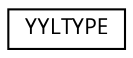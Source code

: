 digraph "Grafische Darstellung der Klassenhierarchie"
{
  edge [fontname="Sans",fontsize="10",labelfontname="Sans",labelfontsize="10"];
  node [fontname="Sans",fontsize="10",shape=record];
  rankdir="LR";
  Node0 [label="YYLTYPE",height=0.2,width=0.4,color="black", fillcolor="white", style="filled",URL="$d8/d38/structYYLTYPE.html"];
}
